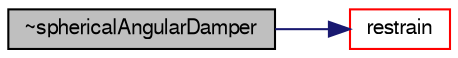 digraph "~sphericalAngularDamper"
{
  bgcolor="transparent";
  edge [fontname="FreeSans",fontsize="10",labelfontname="FreeSans",labelfontsize="10"];
  node [fontname="FreeSans",fontsize="10",shape=record];
  rankdir="LR";
  Node20 [label="~sphericalAngularDamper",height=0.2,width=0.4,color="black", fillcolor="grey75", style="filled", fontcolor="black"];
  Node20 -> Node21 [color="midnightblue",fontsize="10",style="solid",fontname="FreeSans"];
  Node21 [label="restrain",height=0.2,width=0.4,color="red",URL="$a29518.html#a5a33f13a3b2e956e9be8cfaffc87a34b",tooltip="Calculate the restraint position, force and moment. "];
}
